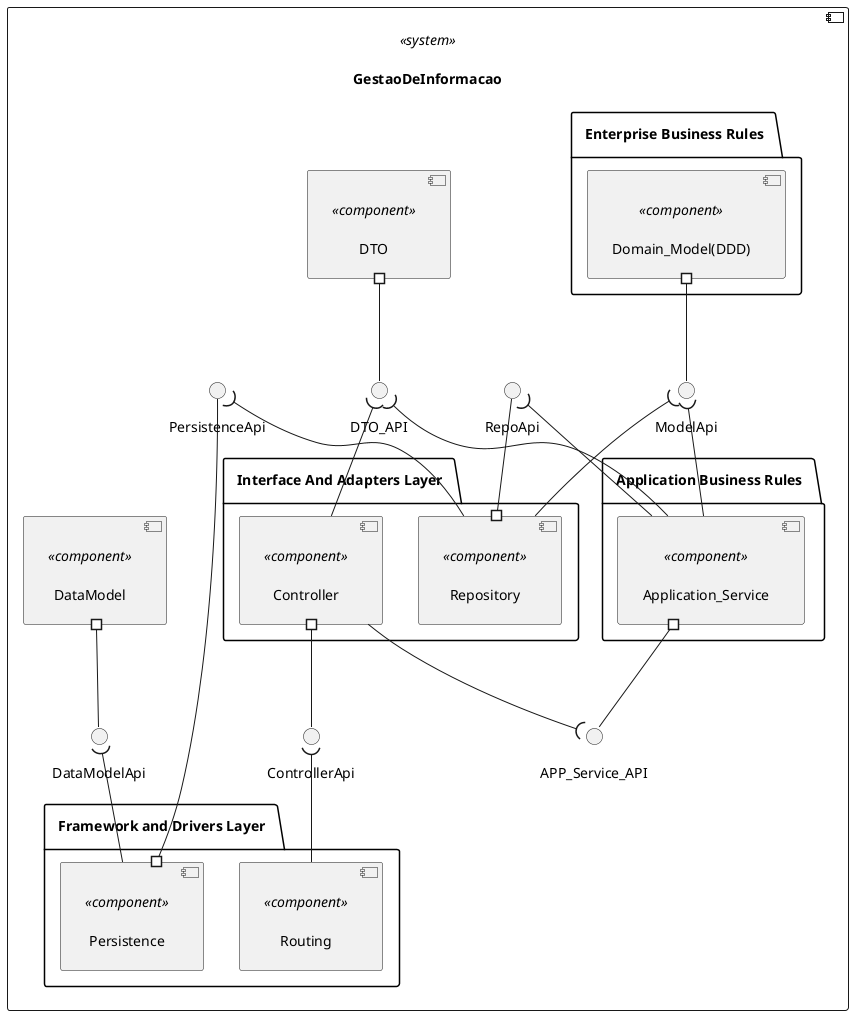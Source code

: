 @startuml
skinparam layoutDirection left to right
skinparam padding 10

component  GestaoDeInformacao <<system>> {

    package "Framework and Drivers Layer"{
        component Routing  <<component>>{

        }

        component Persistence  <<component>>{

        }
    }


    package "Interface And Adapters Layer"{
        component Controller as ctrl <<component>>{

        }

        component Repository as Repo <<component>>{

        }
    }


    package "Application Business Rules" {
        component Application_Service as Service  <<component>>{

        }
    }

    package "Enterprise Business Rules" {
        component Domain_Model(DDD) as Domain <<component>>{

        }
    }

component DTO <<component>>{

}

component DataModel <<component>>{

}

() ModelApi
() DTO_API
() APP_Service_API
() RepoApi
() ControllerApi
() PersistenceApi
() DataModelApi


Domain #-- ModelApi
ModelApi  )-- Service
ModelApi  )-- Repo

DTO  #--  DTO_API
DTO_API  )-- ctrl
DTO_API  )-- Service

Service #-- APP_Service_API
APP_Service_API  )-- ctrl

Repo #-- RepoApi
RepoApi  )-- Service

ctrl  #-- ControllerApi
ControllerApi  )-- Routing

Persistence #-- PersistenceApi
PersistenceApi  )-- Repo

DataModel #-- DataModelApi
DataModelApi  )-- Persistence

}

@enduml
